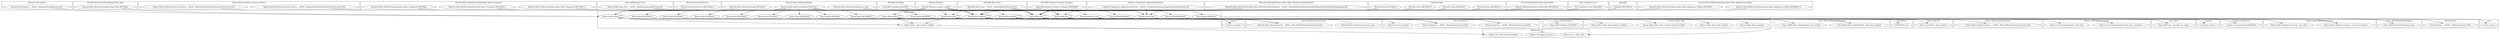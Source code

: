 digraph {
graph [overlap=false]
subgraph cluster_Class_MOP_Mixin_HasMethods {
	label="Class::MOP::Mixin::HasMethods";
	"Class::MOP::Mixin::HasMethods::_add_meta_method";
	"Class::MOP::Mixin::HasMethods::get_method";
}
subgraph cluster_MooseX_OneArgNew {
	label="MooseX::OneArgNew";
	"MooseX::OneArgNew::__ANON__[MooseX/OneArgNew.pm:43]";
}
subgraph cluster_Catalyst_Component {
	label="Catalyst::Component";
	"Catalyst::Component::BUILDARGS";
}
subgraph cluster_MooseX_Role_WithOverloading_Meta_Role {
	label="MooseX::Role::WithOverloading::Meta::Role";
	"MooseX::Role::WithOverloading::Meta::Role::BEGIN@1";
}
subgraph cluster_Moose_Meta_Method_Accessor_Native {
	label="Moose::Meta::Method::Accessor::Native";
	"Moose::Meta::Method::Accessor::Native::__ANON__[Moose/Meta/Method/Accessor/Native.pm:156]";
	"Moose::Meta::Method::Accessor::Native::__ANON__[Moose/Meta/Method/Accessor/Native.pm:125]";
}
subgraph cluster_MooseX_Role_WithOverloading_Meta_Role_Composite {
	label="MooseX::Role::WithOverloading::Meta::Role::Composite";
	"MooseX::Role::WithOverloading::Meta::Role::Composite::BEGIN@1.5";
	"MooseX::Role::WithOverloading::Meta::Role::Composite::BEGIN@1.3";
	"MooseX::Role::WithOverloading::Meta::Role::Composite::BEGIN@1";
}
subgraph cluster_UNIVERSAL {
	label="UNIVERSAL";
	"UNIVERSAL::isa";
}
subgraph cluster_Role_HasMessage_Errf {
	label="Role::HasMessage::Errf";
	"Role::HasMessage::Errf::__ANON__[Role/HasMessage/Errf.pm:59]";
}
subgraph cluster_Moose_Meta_Method_Accessor {
	label="Moose::Meta::Method::Accessor";
	"Moose::Meta::Method::Accessor::_eval_environment";
	"Moose::Meta::Method::Accessor::_get_value";
}
subgraph cluster_warnings {
	label="warnings";
	"warnings::import";
}
subgraph cluster_Moose_Meta_Role {
	label="Moose::Meta::Role";
	"Moose::Meta::Role::add_override_method_modifier";
	"Moose::Meta::Role::add_required_methods";
	"Moose::Meta::Role::add_attribute";
	"Moose::Meta::Role::initialize";
}
subgraph cluster_MooseX_StrictConstructor {
	label="MooseX::StrictConstructor";
	"MooseX::StrictConstructor::BEGIN@13";
}
subgraph cluster_Class_Load_XS {
	label="Class::Load::XS";
	"Class::Load::XS::is_class_loaded";
}
subgraph cluster_MooseX_Role_WithOverloading {
	label="MooseX::Role::WithOverloading";
	"MooseX::Role::WithOverloading::init_meta";
	"MooseX::Role::WithOverloading::BEGIN@11";
	"MooseX::Role::WithOverloading::BEGIN@1";
}
subgraph cluster_Moose_Role {
	label="Moose::Role";
	"Moose::Role::BEGIN@13";
	"Moose::Role::with";
	"Moose::Role::BEGIN@11";
	"Moose::Role::BEGIN@12";
	"Moose::Role::around";
	"Moose::Role::BEGIN@17";
	"Moose::Role::has";
	"Moose::Role::init_meta";
	"Moose::Role::override";
	"Moose::Role::BEGIN@22";
	"Moose::Role::BEGIN@9";
	"Moose::Role::BEGIN@2";
	"Moose::Role::_add_method_modifier";
	"Moose::Role::super";
	"Moose::Role::BEGIN@20";
	"Moose::Role::before";
	"Moose::Role::after";
	"Moose::Role::BEGIN@21";
	"Moose::Role::BEGIN@15";
	"Moose::Role::BEGIN@18";
	"Moose::Role::BEGIN@8";
	"Moose::Role::requires";
}
subgraph cluster_KiokuDB_TypeMap {
	label="KiokuDB::TypeMap";
	"KiokuDB::TypeMap::BEGIN@9";
}
subgraph cluster_Class_MOP_Method_Wrapped {
	label="Class::MOP::Method::Wrapped";
	"Class::MOP::Method::Wrapped::wrap";
}
subgraph cluster_Module_Runtime {
	label="Module::Runtime";
	"Module::Runtime::require_module";
}
subgraph cluster_Exporter {
	label="Exporter";
	"Exporter::import";
}
subgraph cluster_KiokuDB_Role_Scan {
	label="KiokuDB::Role::Scan";
	"KiokuDB::Role::Scan::__ANON__[KiokuDB/Role/Scan.pm:94]";
}
subgraph cluster_KiokuDB_Backend_Serialize_Delegate {
	label="KiokuDB::Backend::Serialize::Delegate";
	"KiokuDB::Backend::Serialize::Delegate::BEGIN@6";
}
subgraph cluster_MooseX_Role_Parameterized {
	label="MooseX::Role::Parameterized";
	"MooseX::Role::Parameterized::__ANON__[MooseX/Role/Parameterized.pm:18]";
	"MooseX::Role::Parameterized::init_meta";
}
subgraph cluster_Catalyst_Component_ApplicationAttribute {
	label="Catalyst::Component::ApplicationAttribute";
	"Catalyst::Component::ApplicationAttribute::__ANON__[Catalyst/Component/ApplicationAttribute.pm:18]";
}
subgraph cluster_MooseX_MethodAttributes_Role_Meta_Method_MaybeWrapped {
	label="MooseX::MethodAttributes::Role::Meta::Method::MaybeWrapped";
	"MooseX::MethodAttributes::Role::Meta::Method::MaybeWrapped::__ANON__[MooseX/MethodAttributes/Role/Meta/Method/MaybeWrapped.pm:26]";
}
subgraph cluster_MooseX_Clone {
	label="MooseX::Clone";
	"MooseX::Clone::BEGIN@13";
	"MooseX::Clone::BEGIN@12";
	"MooseX::Clone::BEGIN@10";
	"MooseX::Clone::BEGIN@11";
}
subgraph cluster_MooseX_MethodAttributes_Inheritable {
	label="MooseX::MethodAttributes::Inheritable";
	"MooseX::MethodAttributes::Inheritable::BEGIN@12";
}
subgraph cluster_Text_Tradition_Error {
	label="Text::Tradition::Error";
	"Text::Tradition::Error::BEGIN@9";
}
subgraph cluster_Moose_Meta_TypeConstraint {
	label="Moose::Meta::TypeConstraint";
	"Moose::Meta::TypeConstraint::__ANON__[Moose/Meta/TypeConstraint.pm:16]";
}
subgraph cluster_KiokuDB {
	label="KiokuDB";
	"KiokuDB::BEGIN@10";
}
subgraph cluster_Moose_Exporter {
	label="Moose::Exporter";
	"Moose::Exporter::__ANON__[Moose/Exporter.pm:492]";
	"Moose::Exporter::import";
	"Moose::Exporter::__ANON__[Moose/Exporter.pm:225]";
}
subgraph cluster_Moose_Util_TypeConstraints {
	label="Moose::Util::TypeConstraints";
	"Moose::Util::TypeConstraints::find_type_constraint";
	"Moose::Util::TypeConstraints::role_type";
}
subgraph cluster_Sub_Exporter {
	label="Sub::Exporter";
	"Sub::Exporter::__ANON__[Sub/Exporter.pm:756]";
}
subgraph cluster_strict {
	label="strict";
	"strict::import";
}
subgraph cluster_Moose_Util {
	label="Moose::Util";
	"Moose::Util::apply_all_roles";
	"Moose::Util::_caller_info";
	"Moose::Util::add_method_modifier";
}
subgraph cluster_Class_MOP {
	label="Class::MOP";
	"Class::MOP::get_metaclass_by_name";
}
subgraph cluster_MooseX_Role_WithOverloading_Meta_Role_Application_ToRole {
	label="MooseX::Role::WithOverloading::Meta::Role::Application::ToRole";
	"MooseX::Role::WithOverloading::Meta::Role::Application::ToRole::BEGIN@1.4";
	"MooseX::Role::WithOverloading::Meta::Role::Application::ToRole::BEGIN@1";
}
subgraph cluster_Class_MOP_Package {
	label="Class::MOP::Package";
	"Class::MOP::Package::DESTROY";
}
"Moose::Role::with" -> "MooseX::Role::Parameterized::__ANON__[MooseX/Role/Parameterized.pm:18]";
"Moose::Role::has" -> "MooseX::Role::Parameterized::__ANON__[MooseX/Role/Parameterized.pm:18]";
"Moose::Role::around" -> "MooseX::Role::Parameterized::__ANON__[MooseX/Role/Parameterized.pm:18]";
"Moose::Role::requires" -> "MooseX::Role::Parameterized::__ANON__[MooseX/Role/Parameterized.pm:18]";
"Moose::Role::init_meta" -> "Moose::Util::TypeConstraints::role_type";
"Moose::Role::init_meta" -> "Moose::Util::TypeConstraints::find_type_constraint";
"MooseX::Role::WithOverloading::BEGIN@11" -> "Moose::Role::BEGIN@9";
"Moose::Role::override" -> "Moose::Exporter::__ANON__[Moose/Exporter.pm:225]";
"Moose::Role::with" -> "Moose::Exporter::__ANON__[Moose/Exporter.pm:225]";
"Moose::Role::around" -> "Moose::Exporter::__ANON__[Moose/Exporter.pm:225]";
"Moose::Role::before" -> "Moose::Exporter::__ANON__[Moose/Exporter.pm:225]";
"Moose::Role::after" -> "Moose::Exporter::__ANON__[Moose/Exporter.pm:225]";
"Moose::Role::has" -> "Moose::Exporter::__ANON__[Moose/Exporter.pm:225]";
"Moose::Role::requires" -> "Moose::Exporter::__ANON__[Moose/Exporter.pm:225]";
"Moose::Role::with" -> "Class::MOP::Package::DESTROY";
"Moose::Role::super" -> "Moose::Meta::Method::Accessor::_eval_environment";
"MooseX::Role::WithOverloading::BEGIN@11" -> "Moose::Role::BEGIN@2";
"Moose::Role::init_meta" -> "Class::MOP::Mixin::HasMethods::get_method";
"MooseX::Role::WithOverloading::BEGIN@11" -> "Moose::Role::BEGIN@20";
"Moose::Role::super" -> "Moose::Meta::Method::Accessor::_get_value";
"MooseX::Role::WithOverloading::BEGIN@11" -> "Moose::Role::BEGIN@17";
"KiokuDB::Role::Scan::__ANON__[KiokuDB/Role/Scan.pm:94]" -> "Moose::Role::has";
"Module::Runtime::require_module" -> "Moose::Role::has";
"Moose::Role::has" -> "Moose::Role::has";
"MooseX::Clone::BEGIN@10" -> "Moose::Role::has";
"Text::Tradition::Error::BEGIN@9" -> "Moose::Role::has";
"Role::HasMessage::Errf::__ANON__[Role/HasMessage/Errf.pm:59]" -> "Moose::Role::has";
"Moose::Role::with" -> "Moose::Util::apply_all_roles";
"Moose::Role::init_meta" -> "Class::Load::XS::is_class_loaded";
"Moose::Role::requires" -> "Moose::Meta::Role::add_required_methods";
"Moose::Role::BEGIN@15" -> "Sub::Exporter::__ANON__[Sub/Exporter.pm:756]";
"MooseX::Role::WithOverloading::BEGIN@11" -> "Moose::Role::BEGIN@8";
"Moose::Role::BEGIN@8" -> "strict::import";
"Moose::Role::init_meta" -> "Moose::Meta::Role::initialize";
"Moose::Role::BEGIN@22" -> "Moose::Exporter::__ANON__[Moose/Exporter.pm:492]";
"Moose::Role::super" -> "Class::MOP::Method::Wrapped::wrap";
"Moose::Exporter::__ANON__[Moose/Exporter.pm:492]" -> "Moose::Role::init_meta";
"MooseX::Role::WithOverloading::init_meta" -> "Moose::Role::init_meta";
"MooseX::Role::Parameterized::init_meta" -> "Moose::Role::init_meta";
"Moose::Role::init_meta" -> "Class::MOP::get_metaclass_by_name";
"Moose::Role::BEGIN@20" -> "Moose::Exporter::import";
"Moose::Role::BEGIN@12" -> "Exporter::import";
"Moose::Role::BEGIN@11" -> "Exporter::import";
"Moose::Role::BEGIN@13" -> "Exporter::import";
"MooseX::Role::WithOverloading::BEGIN@11" -> "Moose::Role::BEGIN@12";
"MooseX::MethodAttributes::Inheritable::BEGIN@12" -> "Moose::Role::after";
"Moose::Role::after" -> "Moose::Role::after";
"Module::Runtime::require_module" -> "Moose::Role::after";
"Moose::Role::BEGIN@9" -> "warnings::import";
"KiokuDB::Role::Scan::__ANON__[KiokuDB/Role/Scan.pm:94]" -> "Moose::Role::requires";
"KiokuDB::BEGIN@10" -> "Moose::Role::requires";
"Module::Runtime::require_module" -> "Moose::Role::requires";
"Role::HasMessage::Errf::__ANON__[Role/HasMessage/Errf.pm:59]" -> "Moose::Role::requires";
"KiokuDB::TypeMap::BEGIN@9" -> "Moose::Role::requires";
"Moose::Role::requires" -> "Moose::Role::requires";
"KiokuDB::Backend::Serialize::Delegate::BEGIN@6" -> "Moose::Role::requires";
"MooseX::Role::WithOverloading::BEGIN@11" -> "Moose::Role::BEGIN@11";
"Moose::Role::before" -> "Moose::Role::_add_method_modifier";
"Moose::Role::after" -> "Moose::Role::_add_method_modifier";
"Moose::Role::around" -> "Moose::Role::_add_method_modifier";
"Moose::Role::_add_method_modifier" -> "Moose::Util::add_method_modifier";
"MooseX::Role::WithOverloading::BEGIN@11" -> "Moose::Role::BEGIN@18";
"Moose::Role::override" -> "Moose::Meta::Role::add_override_method_modifier";
"MooseX::MethodAttributes::Inheritable::BEGIN@12" -> "Moose::Role::around";
"Module::Runtime::require_module" -> "Moose::Role::around";
"MooseX::StrictConstructor::BEGIN@13" -> "Moose::Role::around";
"Moose::Role::around" -> "Moose::Role::around";
"MooseX::OneArgNew::__ANON__[MooseX/OneArgNew.pm:43]" -> "Moose::Role::around";
"MooseX::Role::WithOverloading::Meta::Role::BEGIN@1" -> "Moose::Role::around";
"MooseX::Role::WithOverloading::BEGIN@1" -> "Moose::Role::around";
"Moose::Role::init_meta" -> "UNIVERSAL::isa";
"MooseX::Role::WithOverloading::BEGIN@11" -> "Moose::Role::BEGIN@21";
"Moose::Meta::Method::Accessor::Native::__ANON__[Moose/Meta/Method/Accessor/Native.pm:156]" -> "Moose::Role::super";
"Catalyst::Component::ApplicationAttribute::__ANON__[Catalyst/Component/ApplicationAttribute.pm:18]" -> "Moose::Role::super";
"Moose::Meta::Method::Accessor::Native::__ANON__[Moose/Meta/Method/Accessor/Native.pm:125]" -> "Moose::Role::super";
"MooseX::MethodAttributes::Role::Meta::Method::MaybeWrapped::__ANON__[MooseX/MethodAttributes/Role/Meta/Method/MaybeWrapped.pm:26]" -> "Moose::Role::super";
"Moose::Role::super" -> "Catalyst::Component::BUILDARGS";
"MooseX::MethodAttributes::Inheritable::BEGIN@12" -> "Moose::Role::with";
"MooseX::Clone::BEGIN@13" -> "Moose::Role::with";
"MooseX::Role::WithOverloading::Meta::Role::Composite::BEGIN@1" -> "Moose::Role::with";
"Moose::Role::with" -> "Moose::Role::with";
"Module::Runtime::require_module" -> "Moose::Role::with";
"MooseX::Clone::BEGIN@10" -> "Moose::Role::with";
"MooseX::Role::WithOverloading::Meta::Role::Application::ToRole::BEGIN@1" -> "Moose::Role::with";
"KiokuDB::Role::Scan::__ANON__[KiokuDB/Role/Scan.pm:94]" -> "Moose::Role::with";
"MooseX::Role::WithOverloading::Meta::Role::Composite::BEGIN@1.3" -> "Moose::Role::with";
"Text::Tradition::Error::BEGIN@9" -> "Moose::Role::with";
"Role::HasMessage::Errf::__ANON__[Role/HasMessage/Errf.pm:59]" -> "Moose::Role::with";
"MooseX::Role::WithOverloading::Meta::Role::Application::ToRole::BEGIN@1.4" -> "Moose::Role::with";
"MooseX::Role::WithOverloading::Meta::Role::Composite::BEGIN@1.5" -> "Moose::Role::with";
"MooseX::Clone::BEGIN@12" -> "Moose::Role::with";
"MooseX::Clone::BEGIN@11" -> "Moose::Role::with";
"KiokuDB::Backend::Serialize::Delegate::BEGIN@6" -> "Moose::Role::with";
"Moose::Role::has" -> "Moose::Meta::Role::add_attribute";
"MooseX::Role::WithOverloading::BEGIN@11" -> "Moose::Role::BEGIN@15";
"MooseX::Role::WithOverloading::BEGIN@11" -> "Moose::Role::BEGIN@22";
"Moose::Role::has" -> "Moose::Util::_caller_info";
"Moose::Role::override" -> "Moose::Role::override";
"Module::Runtime::require_module" -> "Moose::Role::override";
"Moose::Role::init_meta" -> "Moose::Meta::TypeConstraint::__ANON__[Moose/Meta/TypeConstraint.pm:16]";
"Moose::Role::before" -> "Moose::Role::before";
"Module::Runtime::require_module" -> "Moose::Role::before";
"MooseX::Role::WithOverloading::BEGIN@11" -> "Moose::Role::BEGIN@13";
"Moose::Role::init_meta" -> "Class::MOP::Mixin::HasMethods::_add_meta_method";
}
